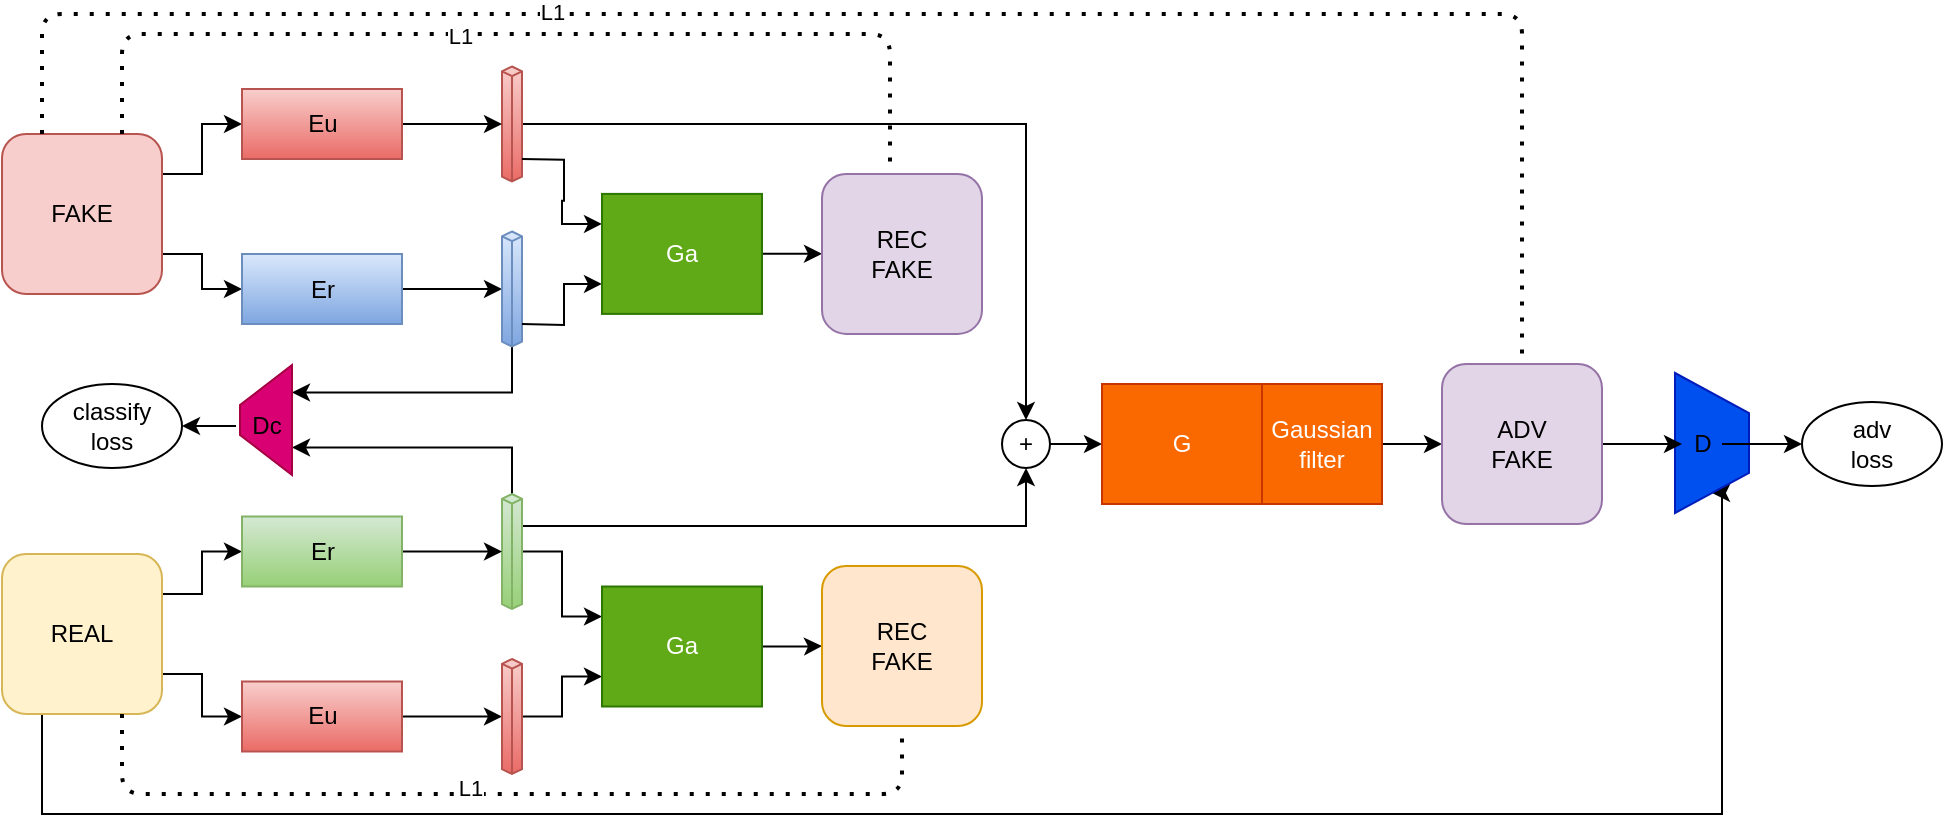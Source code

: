 <mxfile version="13.7.7" type="github">
  <diagram id="nwctiUjtWZLwNRs2aqm6" name="Page-1">
    <mxGraphModel dx="985" dy="610" grid="1" gridSize="10" guides="1" tooltips="1" connect="1" arrows="1" fold="1" page="1" pageScale="1" pageWidth="827" pageHeight="1169" math="0" shadow="0">
      <root>
        <mxCell id="0" />
        <mxCell id="1" parent="0" />
        <mxCell id="EJWmvi8uhuX4eLeOSZhE-33" style="edgeStyle=orthogonalEdgeStyle;rounded=0;orthogonalLoop=1;jettySize=auto;html=1;exitX=1;exitY=0.25;exitDx=0;exitDy=0;entryX=0;entryY=0.5;entryDx=0;entryDy=0;" edge="1" parent="1" source="EJWmvi8uhuX4eLeOSZhE-1" target="EJWmvi8uhuX4eLeOSZhE-8">
          <mxGeometry relative="1" as="geometry" />
        </mxCell>
        <mxCell id="EJWmvi8uhuX4eLeOSZhE-34" style="edgeStyle=orthogonalEdgeStyle;rounded=0;orthogonalLoop=1;jettySize=auto;html=1;exitX=1;exitY=0.75;exitDx=0;exitDy=0;" edge="1" parent="1" source="EJWmvi8uhuX4eLeOSZhE-1" target="EJWmvi8uhuX4eLeOSZhE-12">
          <mxGeometry relative="1" as="geometry" />
        </mxCell>
        <mxCell id="EJWmvi8uhuX4eLeOSZhE-1" value="FAKE" style="whiteSpace=wrap;html=1;aspect=fixed;rounded=1;fillColor=#f8cecc;strokeColor=#b85450;" vertex="1" parent="1">
          <mxGeometry x="40" y="200" width="80" height="80" as="geometry" />
        </mxCell>
        <mxCell id="EJWmvi8uhuX4eLeOSZhE-35" style="edgeStyle=orthogonalEdgeStyle;rounded=0;orthogonalLoop=1;jettySize=auto;html=1;exitX=1;exitY=0.25;exitDx=0;exitDy=0;entryX=0;entryY=0.5;entryDx=0;entryDy=0;" edge="1" parent="1" source="EJWmvi8uhuX4eLeOSZhE-2" target="EJWmvi8uhuX4eLeOSZhE-17">
          <mxGeometry relative="1" as="geometry" />
        </mxCell>
        <mxCell id="EJWmvi8uhuX4eLeOSZhE-36" style="edgeStyle=orthogonalEdgeStyle;rounded=0;orthogonalLoop=1;jettySize=auto;html=1;exitX=1;exitY=0.75;exitDx=0;exitDy=0;" edge="1" parent="1" source="EJWmvi8uhuX4eLeOSZhE-2" target="EJWmvi8uhuX4eLeOSZhE-19">
          <mxGeometry relative="1" as="geometry" />
        </mxCell>
        <mxCell id="EJWmvi8uhuX4eLeOSZhE-60" style="edgeStyle=orthogonalEdgeStyle;rounded=0;orthogonalLoop=1;jettySize=auto;html=1;exitX=0.25;exitY=1;exitDx=0;exitDy=0;entryX=1;entryY=0.5;entryDx=0;entryDy=0;" edge="1" parent="1" source="EJWmvi8uhuX4eLeOSZhE-2" target="EJWmvi8uhuX4eLeOSZhE-29">
          <mxGeometry relative="1" as="geometry">
            <Array as="points">
              <mxPoint x="60" y="540" />
              <mxPoint x="900" y="540" />
              <mxPoint x="900" y="380" />
            </Array>
          </mxGeometry>
        </mxCell>
        <mxCell id="EJWmvi8uhuX4eLeOSZhE-2" value="REAL" style="whiteSpace=wrap;html=1;aspect=fixed;rounded=1;fillColor=#fff2cc;strokeColor=#d6b656;" vertex="1" parent="1">
          <mxGeometry x="40" y="410" width="80" height="80" as="geometry" />
        </mxCell>
        <mxCell id="EJWmvi8uhuX4eLeOSZhE-24" style="edgeStyle=orthogonalEdgeStyle;rounded=0;orthogonalLoop=1;jettySize=auto;html=1;exitX=1;exitY=0.5;exitDx=0;exitDy=0;exitPerimeter=0;entryX=0.5;entryY=0;entryDx=0;entryDy=0;" edge="1" parent="1" source="EJWmvi8uhuX4eLeOSZhE-7" target="EJWmvi8uhuX4eLeOSZhE-23">
          <mxGeometry relative="1" as="geometry" />
        </mxCell>
        <mxCell id="EJWmvi8uhuX4eLeOSZhE-7" value="" style="html=1;whiteSpace=wrap;shape=isoCube2;backgroundOutline=1;isoAngle=15;gradientColor=#ea6b66;fillColor=#f8cecc;strokeColor=#b85450;" vertex="1" parent="1">
          <mxGeometry x="290" y="166.25" width="10" height="57.5" as="geometry" />
        </mxCell>
        <mxCell id="EJWmvi8uhuX4eLeOSZhE-37" style="edgeStyle=orthogonalEdgeStyle;rounded=0;orthogonalLoop=1;jettySize=auto;html=1;exitX=1;exitY=0.5;exitDx=0;exitDy=0;entryX=0;entryY=0.5;entryDx=0;entryDy=0;entryPerimeter=0;" edge="1" parent="1" source="EJWmvi8uhuX4eLeOSZhE-8" target="EJWmvi8uhuX4eLeOSZhE-7">
          <mxGeometry relative="1" as="geometry" />
        </mxCell>
        <mxCell id="EJWmvi8uhuX4eLeOSZhE-8" value="" style="rounded=0;whiteSpace=wrap;html=1;fillColor=#f8cecc;strokeColor=#b85450;gradientColor=#ea6b66;" vertex="1" parent="1">
          <mxGeometry x="160" y="177.5" width="80" height="35" as="geometry" />
        </mxCell>
        <mxCell id="EJWmvi8uhuX4eLeOSZhE-9" value="Eu" style="text;html=1;align=center;verticalAlign=middle;resizable=0;points=[];autosize=1;" vertex="1" parent="1">
          <mxGeometry x="185" y="185" width="30" height="20" as="geometry" />
        </mxCell>
        <mxCell id="EJWmvi8uhuX4eLeOSZhE-38" style="edgeStyle=orthogonalEdgeStyle;rounded=0;orthogonalLoop=1;jettySize=auto;html=1;exitX=1;exitY=0.5;exitDx=0;exitDy=0;entryX=0;entryY=0.5;entryDx=0;entryDy=0;entryPerimeter=0;" edge="1" parent="1" source="EJWmvi8uhuX4eLeOSZhE-12" target="EJWmvi8uhuX4eLeOSZhE-14">
          <mxGeometry relative="1" as="geometry" />
        </mxCell>
        <mxCell id="EJWmvi8uhuX4eLeOSZhE-12" value="" style="rounded=0;whiteSpace=wrap;html=1;fillColor=#dae8fc;strokeColor=#6c8ebf;gradientColor=#7ea6e0;" vertex="1" parent="1">
          <mxGeometry x="160" y="260" width="80" height="35" as="geometry" />
        </mxCell>
        <mxCell id="EJWmvi8uhuX4eLeOSZhE-13" value="Er" style="text;html=1;align=center;verticalAlign=middle;resizable=0;points=[];autosize=1;" vertex="1" parent="1">
          <mxGeometry x="185" y="267.5" width="30" height="20" as="geometry" />
        </mxCell>
        <mxCell id="EJWmvi8uhuX4eLeOSZhE-26" style="edgeStyle=orthogonalEdgeStyle;rounded=0;orthogonalLoop=1;jettySize=auto;html=1;exitX=0.5;exitY=1;exitDx=0;exitDy=0;exitPerimeter=0;entryX=0.75;entryY=1;entryDx=0;entryDy=0;" edge="1" parent="1" source="EJWmvi8uhuX4eLeOSZhE-14" target="EJWmvi8uhuX4eLeOSZhE-22">
          <mxGeometry relative="1" as="geometry" />
        </mxCell>
        <mxCell id="EJWmvi8uhuX4eLeOSZhE-14" value="" style="html=1;whiteSpace=wrap;shape=isoCube2;backgroundOutline=1;isoAngle=15;gradientColor=#7ea6e0;fillColor=#dae8fc;strokeColor=#6c8ebf;" vertex="1" parent="1">
          <mxGeometry x="290" y="248.75" width="10" height="57.5" as="geometry" />
        </mxCell>
        <mxCell id="EJWmvi8uhuX4eLeOSZhE-25" style="edgeStyle=orthogonalEdgeStyle;rounded=0;orthogonalLoop=1;jettySize=auto;html=1;exitX=0.9;exitY=0.278;exitDx=0;exitDy=0;exitPerimeter=0;entryX=0.5;entryY=1;entryDx=0;entryDy=0;" edge="1" parent="1" source="EJWmvi8uhuX4eLeOSZhE-16" target="EJWmvi8uhuX4eLeOSZhE-23">
          <mxGeometry relative="1" as="geometry">
            <mxPoint x="400" y="370" as="targetPoint" />
          </mxGeometry>
        </mxCell>
        <mxCell id="EJWmvi8uhuX4eLeOSZhE-27" style="edgeStyle=orthogonalEdgeStyle;rounded=0;orthogonalLoop=1;jettySize=auto;html=1;exitX=0.5;exitY=0;exitDx=0;exitDy=0;exitPerimeter=0;entryX=0.25;entryY=1;entryDx=0;entryDy=0;" edge="1" parent="1" source="EJWmvi8uhuX4eLeOSZhE-16" target="EJWmvi8uhuX4eLeOSZhE-22">
          <mxGeometry relative="1" as="geometry" />
        </mxCell>
        <mxCell id="EJWmvi8uhuX4eLeOSZhE-46" style="edgeStyle=orthogonalEdgeStyle;rounded=0;orthogonalLoop=1;jettySize=auto;html=1;exitX=1;exitY=0.5;exitDx=0;exitDy=0;exitPerimeter=0;entryX=0;entryY=0.25;entryDx=0;entryDy=0;" edge="1" parent="1" source="EJWmvi8uhuX4eLeOSZhE-16" target="EJWmvi8uhuX4eLeOSZhE-44">
          <mxGeometry relative="1" as="geometry" />
        </mxCell>
        <mxCell id="EJWmvi8uhuX4eLeOSZhE-16" value="" style="html=1;whiteSpace=wrap;shape=isoCube2;backgroundOutline=1;isoAngle=15;gradientColor=#97d077;fillColor=#d5e8d4;strokeColor=#82b366;" vertex="1" parent="1">
          <mxGeometry x="290" y="380" width="10" height="57.5" as="geometry" />
        </mxCell>
        <mxCell id="EJWmvi8uhuX4eLeOSZhE-39" style="edgeStyle=orthogonalEdgeStyle;rounded=0;orthogonalLoop=1;jettySize=auto;html=1;exitX=1;exitY=0.5;exitDx=0;exitDy=0;entryX=0;entryY=0.5;entryDx=0;entryDy=0;entryPerimeter=0;" edge="1" parent="1" source="EJWmvi8uhuX4eLeOSZhE-17" target="EJWmvi8uhuX4eLeOSZhE-16">
          <mxGeometry relative="1" as="geometry" />
        </mxCell>
        <mxCell id="EJWmvi8uhuX4eLeOSZhE-17" value="" style="rounded=0;whiteSpace=wrap;html=1;fillColor=#d5e8d4;strokeColor=#82b366;gradientColor=#97d077;" vertex="1" parent="1">
          <mxGeometry x="160" y="391.25" width="80" height="35" as="geometry" />
        </mxCell>
        <mxCell id="EJWmvi8uhuX4eLeOSZhE-18" value="Er" style="text;html=1;align=center;verticalAlign=middle;resizable=0;points=[];autosize=1;" vertex="1" parent="1">
          <mxGeometry x="185" y="398.75" width="30" height="20" as="geometry" />
        </mxCell>
        <mxCell id="EJWmvi8uhuX4eLeOSZhE-40" style="edgeStyle=orthogonalEdgeStyle;rounded=0;orthogonalLoop=1;jettySize=auto;html=1;exitX=1;exitY=0.5;exitDx=0;exitDy=0;entryX=0;entryY=0.5;entryDx=0;entryDy=0;entryPerimeter=0;" edge="1" parent="1" source="EJWmvi8uhuX4eLeOSZhE-19" target="EJWmvi8uhuX4eLeOSZhE-21">
          <mxGeometry relative="1" as="geometry" />
        </mxCell>
        <mxCell id="EJWmvi8uhuX4eLeOSZhE-19" value="" style="rounded=0;whiteSpace=wrap;html=1;fillColor=#f8cecc;strokeColor=#b85450;gradientColor=#ea6b66;" vertex="1" parent="1">
          <mxGeometry x="160" y="473.75" width="80" height="35" as="geometry" />
        </mxCell>
        <mxCell id="EJWmvi8uhuX4eLeOSZhE-20" value="Eu" style="text;html=1;align=center;verticalAlign=middle;resizable=0;points=[];autosize=1;" vertex="1" parent="1">
          <mxGeometry x="185" y="481.25" width="30" height="20" as="geometry" />
        </mxCell>
        <mxCell id="EJWmvi8uhuX4eLeOSZhE-47" style="edgeStyle=orthogonalEdgeStyle;rounded=0;orthogonalLoop=1;jettySize=auto;html=1;exitX=1;exitY=0.5;exitDx=0;exitDy=0;exitPerimeter=0;entryX=0;entryY=0.75;entryDx=0;entryDy=0;" edge="1" parent="1" source="EJWmvi8uhuX4eLeOSZhE-21" target="EJWmvi8uhuX4eLeOSZhE-44">
          <mxGeometry relative="1" as="geometry" />
        </mxCell>
        <mxCell id="EJWmvi8uhuX4eLeOSZhE-21" value="" style="html=1;whiteSpace=wrap;shape=isoCube2;backgroundOutline=1;isoAngle=15;gradientColor=#ea6b66;fillColor=#f8cecc;strokeColor=#b85450;" vertex="1" parent="1">
          <mxGeometry x="290" y="462.5" width="10" height="57.5" as="geometry" />
        </mxCell>
        <mxCell id="EJWmvi8uhuX4eLeOSZhE-22" value="" style="shape=trapezoid;perimeter=trapezoidPerimeter;whiteSpace=wrap;html=1;fixedSize=1;rotation=-90;fillColor=#d80073;strokeColor=#A50040;fontColor=#ffffff;" vertex="1" parent="1">
          <mxGeometry x="144.5" y="330" width="55" height="26" as="geometry" />
        </mxCell>
        <mxCell id="EJWmvi8uhuX4eLeOSZhE-41" style="edgeStyle=orthogonalEdgeStyle;rounded=0;orthogonalLoop=1;jettySize=auto;html=1;exitX=1;exitY=0.5;exitDx=0;exitDy=0;entryX=0;entryY=0.5;entryDx=0;entryDy=0;" edge="1" parent="1" source="EJWmvi8uhuX4eLeOSZhE-23" target="EJWmvi8uhuX4eLeOSZhE-28">
          <mxGeometry relative="1" as="geometry" />
        </mxCell>
        <mxCell id="EJWmvi8uhuX4eLeOSZhE-23" value="+" style="ellipse;whiteSpace=wrap;html=1;aspect=fixed;" vertex="1" parent="1">
          <mxGeometry x="540" y="343" width="24" height="24" as="geometry" />
        </mxCell>
        <mxCell id="EJWmvi8uhuX4eLeOSZhE-62" value="" style="edgeStyle=orthogonalEdgeStyle;rounded=0;orthogonalLoop=1;jettySize=auto;html=1;exitX=1;exitY=0.5;exitDx=0;exitDy=0;" edge="1" parent="1" source="EJWmvi8uhuX4eLeOSZhE-69" target="EJWmvi8uhuX4eLeOSZhE-61">
          <mxGeometry relative="1" as="geometry" />
        </mxCell>
        <mxCell id="EJWmvi8uhuX4eLeOSZhE-28" value="G" style="rounded=0;whiteSpace=wrap;html=1;fillColor=#fa6800;strokeColor=#C73500;fontColor=#ffffff;" vertex="1" parent="1">
          <mxGeometry x="590" y="325" width="80" height="60" as="geometry" />
        </mxCell>
        <mxCell id="EJWmvi8uhuX4eLeOSZhE-29" value="" style="shape=trapezoid;perimeter=trapezoidPerimeter;whiteSpace=wrap;html=1;fixedSize=1;rotation=90;fillColor=#0050ef;strokeColor=#001DBC;fontColor=#ffffff;" vertex="1" parent="1">
          <mxGeometry x="860" y="336" width="70" height="37" as="geometry" />
        </mxCell>
        <mxCell id="EJWmvi8uhuX4eLeOSZhE-55" value="" style="edgeStyle=orthogonalEdgeStyle;rounded=0;orthogonalLoop=1;jettySize=auto;html=1;" edge="1" parent="1" source="EJWmvi8uhuX4eLeOSZhE-30" target="EJWmvi8uhuX4eLeOSZhE-54">
          <mxGeometry relative="1" as="geometry" />
        </mxCell>
        <mxCell id="EJWmvi8uhuX4eLeOSZhE-30" value="D" style="text;html=1;align=center;verticalAlign=middle;resizable=0;points=[];autosize=1;" vertex="1" parent="1">
          <mxGeometry x="880" y="345" width="20" height="20" as="geometry" />
        </mxCell>
        <mxCell id="EJWmvi8uhuX4eLeOSZhE-31" value="" style="endArrow=none;dashed=1;html=1;dashPattern=1 3;strokeWidth=2;entryX=0.425;entryY=-0.012;entryDx=0;entryDy=0;exitX=0.75;exitY=0;exitDx=0;exitDy=0;entryPerimeter=0;" edge="1" parent="1" source="EJWmvi8uhuX4eLeOSZhE-1" target="EJWmvi8uhuX4eLeOSZhE-56">
          <mxGeometry width="50" height="50" relative="1" as="geometry">
            <mxPoint x="90" y="110" as="sourcePoint" />
            <mxPoint x="140" y="60" as="targetPoint" />
            <Array as="points">
              <mxPoint x="100" y="150" />
              <mxPoint x="484" y="150" />
            </Array>
          </mxGeometry>
        </mxCell>
        <mxCell id="EJWmvi8uhuX4eLeOSZhE-64" value="L1" style="edgeLabel;html=1;align=center;verticalAlign=middle;resizable=0;points=[];" vertex="1" connectable="0" parent="EJWmvi8uhuX4eLeOSZhE-31">
          <mxGeometry x="-0.13" y="-1" relative="1" as="geometry">
            <mxPoint as="offset" />
          </mxGeometry>
        </mxCell>
        <mxCell id="EJWmvi8uhuX4eLeOSZhE-32" value="" style="endArrow=none;dashed=1;html=1;dashPattern=1 3;strokeWidth=2;entryX=0.5;entryY=1;entryDx=0;entryDy=0;exitX=0.75;exitY=1;exitDx=0;exitDy=0;" edge="1" parent="1" source="EJWmvi8uhuX4eLeOSZhE-2" target="EJWmvi8uhuX4eLeOSZhE-58">
          <mxGeometry width="50" height="50" relative="1" as="geometry">
            <mxPoint x="110" y="210" as="sourcePoint" />
            <mxPoint x="305" y="176.25" as="targetPoint" />
            <Array as="points">
              <mxPoint x="100" y="530" />
              <mxPoint x="490" y="530" />
            </Array>
          </mxGeometry>
        </mxCell>
        <mxCell id="EJWmvi8uhuX4eLeOSZhE-66" value="L1" style="edgeLabel;html=1;align=center;verticalAlign=middle;resizable=0;points=[];" vertex="1" connectable="0" parent="EJWmvi8uhuX4eLeOSZhE-32">
          <mxGeometry x="-0.08" y="3" relative="1" as="geometry">
            <mxPoint as="offset" />
          </mxGeometry>
        </mxCell>
        <mxCell id="EJWmvi8uhuX4eLeOSZhE-53" value="" style="edgeStyle=orthogonalEdgeStyle;rounded=0;orthogonalLoop=1;jettySize=auto;html=1;" edge="1" parent="1" source="EJWmvi8uhuX4eLeOSZhE-43" target="EJWmvi8uhuX4eLeOSZhE-52">
          <mxGeometry relative="1" as="geometry" />
        </mxCell>
        <mxCell id="EJWmvi8uhuX4eLeOSZhE-43" value="Dc" style="text;html=1;align=center;verticalAlign=middle;resizable=0;points=[];autosize=1;" vertex="1" parent="1">
          <mxGeometry x="157" y="336" width="30" height="20" as="geometry" />
        </mxCell>
        <mxCell id="EJWmvi8uhuX4eLeOSZhE-59" value="" style="edgeStyle=orthogonalEdgeStyle;rounded=0;orthogonalLoop=1;jettySize=auto;html=1;" edge="1" parent="1" source="EJWmvi8uhuX4eLeOSZhE-44" target="EJWmvi8uhuX4eLeOSZhE-58">
          <mxGeometry relative="1" as="geometry" />
        </mxCell>
        <mxCell id="EJWmvi8uhuX4eLeOSZhE-44" value="Ga" style="rounded=0;whiteSpace=wrap;html=1;fillColor=#60a917;strokeColor=#2D7600;fontColor=#ffffff;" vertex="1" parent="1">
          <mxGeometry x="340" y="426.25" width="80" height="60" as="geometry" />
        </mxCell>
        <mxCell id="EJWmvi8uhuX4eLeOSZhE-48" style="edgeStyle=orthogonalEdgeStyle;rounded=0;orthogonalLoop=1;jettySize=auto;html=1;exitX=1;exitY=0.5;exitDx=0;exitDy=0;exitPerimeter=0;entryX=0;entryY=0.25;entryDx=0;entryDy=0;" edge="1" parent="1" target="EJWmvi8uhuX4eLeOSZhE-50">
          <mxGeometry relative="1" as="geometry">
            <mxPoint x="300" y="212.45" as="sourcePoint" />
          </mxGeometry>
        </mxCell>
        <mxCell id="EJWmvi8uhuX4eLeOSZhE-49" style="edgeStyle=orthogonalEdgeStyle;rounded=0;orthogonalLoop=1;jettySize=auto;html=1;exitX=1;exitY=0.5;exitDx=0;exitDy=0;exitPerimeter=0;entryX=0;entryY=0.75;entryDx=0;entryDy=0;" edge="1" parent="1" target="EJWmvi8uhuX4eLeOSZhE-50">
          <mxGeometry relative="1" as="geometry">
            <mxPoint x="300" y="294.95" as="sourcePoint" />
          </mxGeometry>
        </mxCell>
        <mxCell id="EJWmvi8uhuX4eLeOSZhE-57" value="" style="edgeStyle=orthogonalEdgeStyle;rounded=0;orthogonalLoop=1;jettySize=auto;html=1;" edge="1" parent="1" source="EJWmvi8uhuX4eLeOSZhE-50" target="EJWmvi8uhuX4eLeOSZhE-56">
          <mxGeometry relative="1" as="geometry" />
        </mxCell>
        <mxCell id="EJWmvi8uhuX4eLeOSZhE-50" value="Ga" style="rounded=0;whiteSpace=wrap;html=1;fillColor=#60a917;strokeColor=#2D7600;fontColor=#ffffff;" vertex="1" parent="1">
          <mxGeometry x="340" y="229.95" width="80" height="60" as="geometry" />
        </mxCell>
        <mxCell id="EJWmvi8uhuX4eLeOSZhE-51" value="" style="endArrow=none;dashed=1;html=1;dashPattern=1 3;strokeWidth=2;entryX=0.5;entryY=0;entryDx=0;entryDy=0;exitX=0.25;exitY=0;exitDx=0;exitDy=0;" edge="1" parent="1" source="EJWmvi8uhuX4eLeOSZhE-1" target="EJWmvi8uhuX4eLeOSZhE-61">
          <mxGeometry width="50" height="50" relative="1" as="geometry">
            <mxPoint x="110" y="210" as="sourcePoint" />
            <mxPoint x="400" y="239.95" as="targetPoint" />
            <Array as="points">
              <mxPoint x="60" y="140" />
              <mxPoint x="800" y="140" />
            </Array>
          </mxGeometry>
        </mxCell>
        <mxCell id="EJWmvi8uhuX4eLeOSZhE-65" value="L1" style="edgeLabel;html=1;align=center;verticalAlign=middle;resizable=0;points=[];" vertex="1" connectable="0" parent="EJWmvi8uhuX4eLeOSZhE-51">
          <mxGeometry x="-0.354" y="1" relative="1" as="geometry">
            <mxPoint as="offset" />
          </mxGeometry>
        </mxCell>
        <mxCell id="EJWmvi8uhuX4eLeOSZhE-52" value="classify&lt;br&gt;loss" style="ellipse;whiteSpace=wrap;html=1;" vertex="1" parent="1">
          <mxGeometry x="60" y="325" width="70" height="42" as="geometry" />
        </mxCell>
        <mxCell id="EJWmvi8uhuX4eLeOSZhE-54" value="adv&lt;br&gt;loss" style="ellipse;whiteSpace=wrap;html=1;" vertex="1" parent="1">
          <mxGeometry x="940" y="334" width="70" height="42" as="geometry" />
        </mxCell>
        <mxCell id="EJWmvi8uhuX4eLeOSZhE-56" value="REC&lt;br&gt;FAKE" style="whiteSpace=wrap;html=1;aspect=fixed;rounded=1;fillColor=#e1d5e7;strokeColor=#9673a6;" vertex="1" parent="1">
          <mxGeometry x="450" y="219.95" width="80" height="80" as="geometry" />
        </mxCell>
        <mxCell id="EJWmvi8uhuX4eLeOSZhE-58" value="REC&lt;br&gt;FAKE" style="whiteSpace=wrap;html=1;aspect=fixed;rounded=1;fillColor=#ffe6cc;strokeColor=#d79b00;" vertex="1" parent="1">
          <mxGeometry x="450" y="416" width="80" height="80" as="geometry" />
        </mxCell>
        <mxCell id="EJWmvi8uhuX4eLeOSZhE-63" value="" style="edgeStyle=orthogonalEdgeStyle;rounded=0;orthogonalLoop=1;jettySize=auto;html=1;" edge="1" parent="1" source="EJWmvi8uhuX4eLeOSZhE-61" target="EJWmvi8uhuX4eLeOSZhE-30">
          <mxGeometry relative="1" as="geometry" />
        </mxCell>
        <mxCell id="EJWmvi8uhuX4eLeOSZhE-61" value="ADV&lt;br&gt;FAKE" style="whiteSpace=wrap;html=1;aspect=fixed;rounded=1;fillColor=#e1d5e7;strokeColor=#9673a6;" vertex="1" parent="1">
          <mxGeometry x="760" y="315" width="80" height="80" as="geometry" />
        </mxCell>
        <mxCell id="EJWmvi8uhuX4eLeOSZhE-69" value="Gaussian filter" style="rounded=0;whiteSpace=wrap;html=1;fillColor=#fa6800;strokeColor=#C73500;fontColor=#ffffff;" vertex="1" parent="1">
          <mxGeometry x="670" y="325" width="60" height="60" as="geometry" />
        </mxCell>
      </root>
    </mxGraphModel>
  </diagram>
</mxfile>
